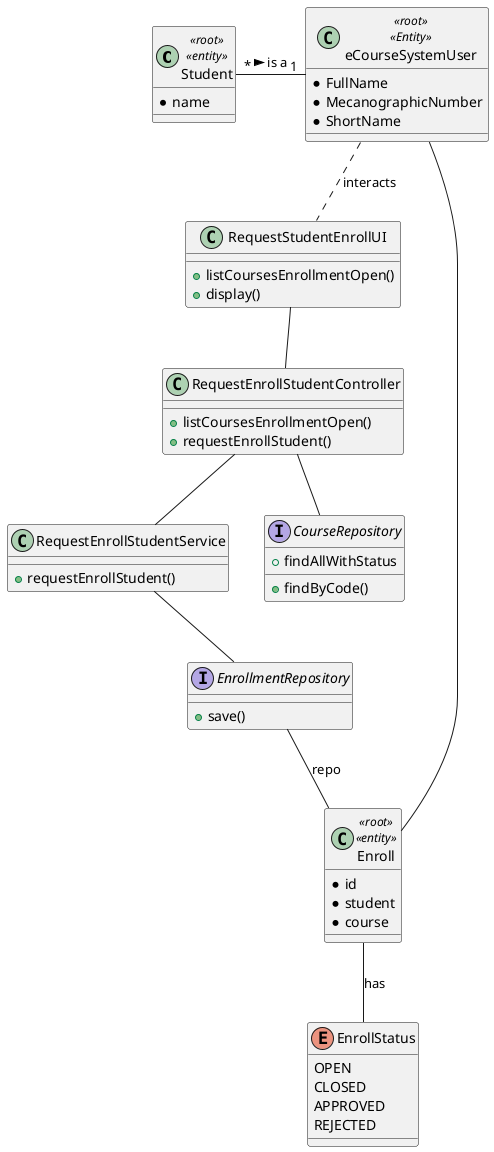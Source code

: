 @startuml

class Student <<root>> <<entity>> {
* name
}

class eCourseSystemUser <<root>> <<Entity>> {
    * FullName
    * MecanographicNumber
    * ShortName
}

class RequestStudentEnrollUI{
    +listCoursesEnrollmentOpen()
    +display()
}

class RequestEnrollStudentController{
    +listCoursesEnrollmentOpen()
    +requestEnrollStudent()
}

class RequestEnrollStudentService{
    +requestEnrollStudent()
}

interface CourseRepository{
    +findByCode()
    +findAllWithStatus
}
interface EnrollmentRepository{
    +save()
}

class Enroll <<root>> <<entity>> {
    * id
    * student
    * course
}

enum EnrollStatus{
    OPEN
    CLOSED
    APPROVED
    REJECTED
}

eCourseSystemUser "1" -left- "*" Student : is a <
eCourseSystemUser -- Enroll

eCourseSystemUser .. RequestStudentEnrollUI : interacts
RequestStudentEnrollUI -- RequestEnrollStudentController
RequestEnrollStudentController -- RequestEnrollStudentService
RequestEnrollStudentController -- CourseRepository
RequestEnrollStudentService -- EnrollmentRepository
EnrollmentRepository -- Enroll : repo
Enroll -- EnrollStatus : has

@enduml